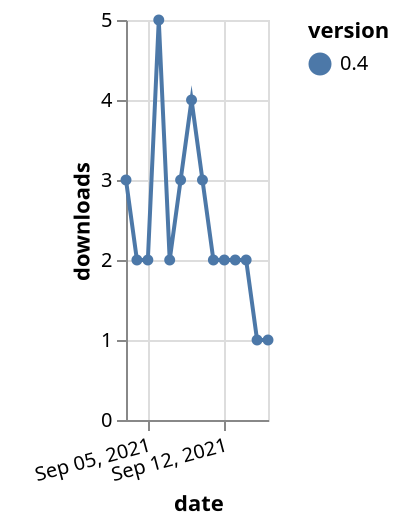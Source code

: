 {"$schema": "https://vega.github.io/schema/vega-lite/v5.json", "description": "A simple bar chart with embedded data.", "data": {"values": [{"date": "2021-09-03", "total": 3077, "delta": 3, "version": "0.4"}, {"date": "2021-09-04", "total": 3079, "delta": 2, "version": "0.4"}, {"date": "2021-09-05", "total": 3081, "delta": 2, "version": "0.4"}, {"date": "2021-09-06", "total": 3086, "delta": 5, "version": "0.4"}, {"date": "2021-09-07", "total": 3088, "delta": 2, "version": "0.4"}, {"date": "2021-09-08", "total": 3091, "delta": 3, "version": "0.4"}, {"date": "2021-09-09", "total": 3095, "delta": 4, "version": "0.4"}, {"date": "2021-09-10", "total": 3098, "delta": 3, "version": "0.4"}, {"date": "2021-09-11", "total": 3100, "delta": 2, "version": "0.4"}, {"date": "2021-09-12", "total": 3102, "delta": 2, "version": "0.4"}, {"date": "2021-09-13", "total": 3104, "delta": 2, "version": "0.4"}, {"date": "2021-09-14", "total": 3106, "delta": 2, "version": "0.4"}, {"date": "2021-09-15", "total": 3107, "delta": 1, "version": "0.4"}, {"date": "2021-09-16", "total": 3108, "delta": 1, "version": "0.4"}]}, "width": "container", "mark": {"type": "line", "point": {"filled": true}}, "encoding": {"x": {"field": "date", "type": "temporal", "timeUnit": "yearmonthdate", "title": "date", "axis": {"labelAngle": -15}}, "y": {"field": "delta", "type": "quantitative", "title": "downloads"}, "color": {"field": "version", "type": "nominal"}, "tooltip": {"field": "delta"}}}
